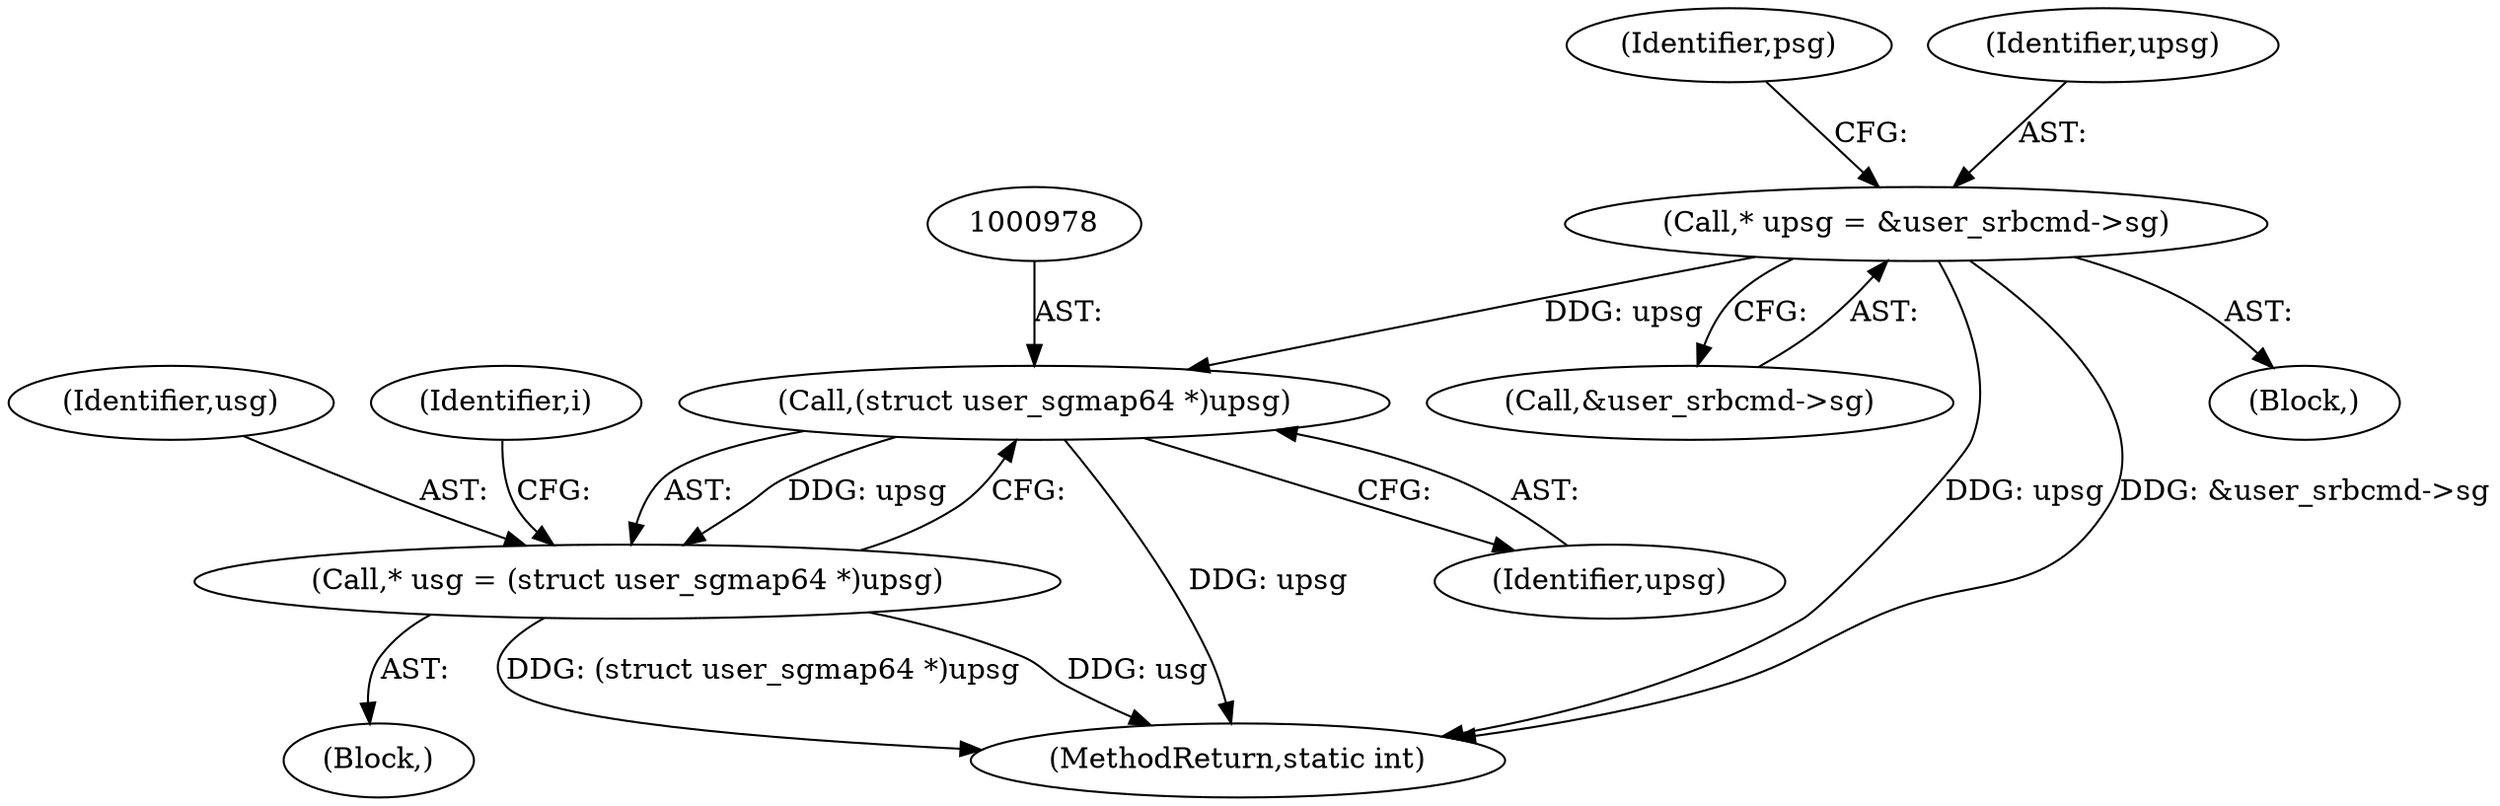 digraph "0_linux_b4789b8e6be3151a955ade74872822f30e8cd914@pointer" {
"1000956" [label="(Call,* upsg = &user_srbcmd->sg)"];
"1000977" [label="(Call,(struct user_sgmap64 *)upsg)"];
"1000975" [label="(Call,* usg = (struct user_sgmap64 *)upsg)"];
"1000976" [label="(Identifier,usg)"];
"1000958" [label="(Call,&user_srbcmd->sg)"];
"1000964" [label="(Identifier,psg)"];
"1000982" [label="(Identifier,i)"];
"1001485" [label="(MethodReturn,static int)"];
"1000973" [label="(Block,)"];
"1000957" [label="(Identifier,upsg)"];
"1000979" [label="(Identifier,upsg)"];
"1000975" [label="(Call,* usg = (struct user_sgmap64 *)upsg)"];
"1000956" [label="(Call,* upsg = &user_srbcmd->sg)"];
"1000977" [label="(Call,(struct user_sgmap64 *)upsg)"];
"1000954" [label="(Block,)"];
"1000956" -> "1000954"  [label="AST: "];
"1000956" -> "1000958"  [label="CFG: "];
"1000957" -> "1000956"  [label="AST: "];
"1000958" -> "1000956"  [label="AST: "];
"1000964" -> "1000956"  [label="CFG: "];
"1000956" -> "1001485"  [label="DDG: upsg"];
"1000956" -> "1001485"  [label="DDG: &user_srbcmd->sg"];
"1000956" -> "1000977"  [label="DDG: upsg"];
"1000977" -> "1000975"  [label="AST: "];
"1000977" -> "1000979"  [label="CFG: "];
"1000978" -> "1000977"  [label="AST: "];
"1000979" -> "1000977"  [label="AST: "];
"1000975" -> "1000977"  [label="CFG: "];
"1000977" -> "1001485"  [label="DDG: upsg"];
"1000977" -> "1000975"  [label="DDG: upsg"];
"1000975" -> "1000973"  [label="AST: "];
"1000976" -> "1000975"  [label="AST: "];
"1000982" -> "1000975"  [label="CFG: "];
"1000975" -> "1001485"  [label="DDG: (struct user_sgmap64 *)upsg"];
"1000975" -> "1001485"  [label="DDG: usg"];
}
